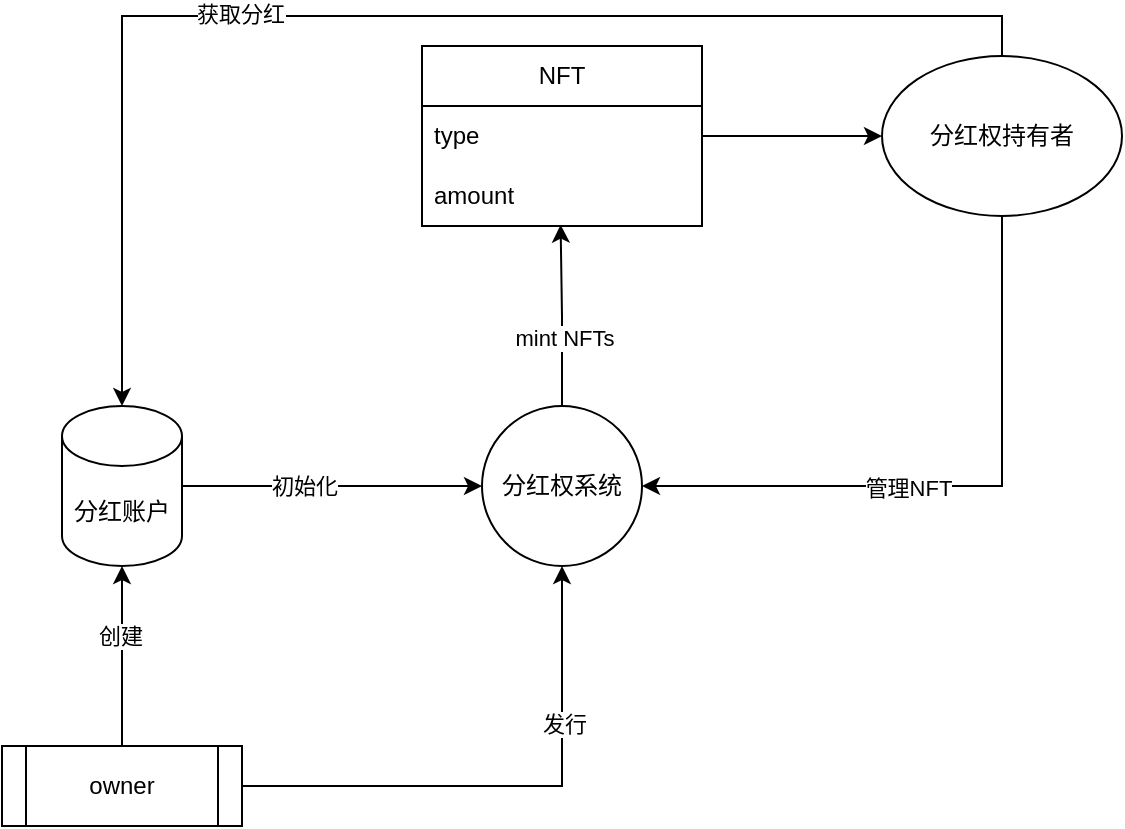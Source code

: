 <mxfile version="21.2.1" type="github">
  <diagram name="第 1 页" id="DEBEGBWJf3Bg5OhGPUIF">
    <mxGraphModel dx="2074" dy="1060" grid="1" gridSize="10" guides="1" tooltips="1" connect="1" arrows="1" fold="1" page="1" pageScale="1" pageWidth="827" pageHeight="1169" math="0" shadow="0">
      <root>
        <mxCell id="0" />
        <mxCell id="1" parent="0" />
        <mxCell id="w1KB9FC0D_1tg7qDYnNi-4" style="edgeStyle=orthogonalEdgeStyle;rounded=0;orthogonalLoop=1;jettySize=auto;html=1;entryX=0;entryY=0.5;entryDx=0;entryDy=0;" edge="1" parent="1" source="w1KB9FC0D_1tg7qDYnNi-1" target="w1KB9FC0D_1tg7qDYnNi-3">
          <mxGeometry relative="1" as="geometry" />
        </mxCell>
        <mxCell id="w1KB9FC0D_1tg7qDYnNi-5" value="初始化" style="edgeLabel;html=1;align=center;verticalAlign=middle;resizable=0;points=[];" vertex="1" connectable="0" parent="w1KB9FC0D_1tg7qDYnNi-4">
          <mxGeometry x="-0.191" relative="1" as="geometry">
            <mxPoint as="offset" />
          </mxGeometry>
        </mxCell>
        <mxCell id="w1KB9FC0D_1tg7qDYnNi-1" value="分红账户" style="shape=cylinder3;whiteSpace=wrap;html=1;boundedLbl=1;backgroundOutline=1;size=15;" vertex="1" parent="1">
          <mxGeometry x="180" y="540" width="60" height="80" as="geometry" />
        </mxCell>
        <mxCell id="w1KB9FC0D_1tg7qDYnNi-6" style="edgeStyle=orthogonalEdgeStyle;rounded=0;orthogonalLoop=1;jettySize=auto;html=1;entryX=0.5;entryY=1;entryDx=0;entryDy=0;entryPerimeter=0;" edge="1" parent="1" source="w1KB9FC0D_1tg7qDYnNi-2" target="w1KB9FC0D_1tg7qDYnNi-1">
          <mxGeometry relative="1" as="geometry" />
        </mxCell>
        <mxCell id="w1KB9FC0D_1tg7qDYnNi-7" value="创建" style="edgeLabel;html=1;align=center;verticalAlign=middle;resizable=0;points=[];" vertex="1" connectable="0" parent="w1KB9FC0D_1tg7qDYnNi-6">
          <mxGeometry x="0.23" y="1" relative="1" as="geometry">
            <mxPoint as="offset" />
          </mxGeometry>
        </mxCell>
        <mxCell id="w1KB9FC0D_1tg7qDYnNi-8" style="edgeStyle=orthogonalEdgeStyle;rounded=0;orthogonalLoop=1;jettySize=auto;html=1;entryX=0.5;entryY=1;entryDx=0;entryDy=0;" edge="1" parent="1" source="w1KB9FC0D_1tg7qDYnNi-2" target="w1KB9FC0D_1tg7qDYnNi-3">
          <mxGeometry relative="1" as="geometry" />
        </mxCell>
        <mxCell id="w1KB9FC0D_1tg7qDYnNi-9" value="发行" style="edgeLabel;html=1;align=center;verticalAlign=middle;resizable=0;points=[];" vertex="1" connectable="0" parent="w1KB9FC0D_1tg7qDYnNi-8">
          <mxGeometry x="0.417" y="-1" relative="1" as="geometry">
            <mxPoint as="offset" />
          </mxGeometry>
        </mxCell>
        <mxCell id="w1KB9FC0D_1tg7qDYnNi-2" value="owner" style="shape=process;whiteSpace=wrap;html=1;backgroundOutline=1;" vertex="1" parent="1">
          <mxGeometry x="150" y="710" width="120" height="40" as="geometry" />
        </mxCell>
        <mxCell id="w1KB9FC0D_1tg7qDYnNi-14" style="edgeStyle=orthogonalEdgeStyle;rounded=0;orthogonalLoop=1;jettySize=auto;html=1;entryX=0.495;entryY=0.978;entryDx=0;entryDy=0;entryPerimeter=0;" edge="1" parent="1" source="w1KB9FC0D_1tg7qDYnNi-3" target="w1KB9FC0D_1tg7qDYnNi-12">
          <mxGeometry relative="1" as="geometry">
            <mxPoint x="430" y="470" as="targetPoint" />
          </mxGeometry>
        </mxCell>
        <mxCell id="w1KB9FC0D_1tg7qDYnNi-15" value="mint NFTs" style="edgeLabel;html=1;align=center;verticalAlign=middle;resizable=0;points=[];" vertex="1" connectable="0" parent="w1KB9FC0D_1tg7qDYnNi-14">
          <mxGeometry x="-0.248" y="-1" relative="1" as="geometry">
            <mxPoint as="offset" />
          </mxGeometry>
        </mxCell>
        <mxCell id="w1KB9FC0D_1tg7qDYnNi-3" value="分红权系统" style="ellipse;whiteSpace=wrap;html=1;aspect=fixed;" vertex="1" parent="1">
          <mxGeometry x="390" y="540" width="80" height="80" as="geometry" />
        </mxCell>
        <mxCell id="w1KB9FC0D_1tg7qDYnNi-10" value="NFT" style="swimlane;fontStyle=0;childLayout=stackLayout;horizontal=1;startSize=30;horizontalStack=0;resizeParent=1;resizeParentMax=0;resizeLast=0;collapsible=1;marginBottom=0;whiteSpace=wrap;html=1;" vertex="1" parent="1">
          <mxGeometry x="360" y="360" width="140" height="90" as="geometry" />
        </mxCell>
        <mxCell id="w1KB9FC0D_1tg7qDYnNi-11" value="type" style="text;strokeColor=none;fillColor=none;align=left;verticalAlign=middle;spacingLeft=4;spacingRight=4;overflow=hidden;points=[[0,0.5],[1,0.5]];portConstraint=eastwest;rotatable=0;whiteSpace=wrap;html=1;" vertex="1" parent="w1KB9FC0D_1tg7qDYnNi-10">
          <mxGeometry y="30" width="140" height="30" as="geometry" />
        </mxCell>
        <mxCell id="w1KB9FC0D_1tg7qDYnNi-12" value="amount" style="text;strokeColor=none;fillColor=none;align=left;verticalAlign=middle;spacingLeft=4;spacingRight=4;overflow=hidden;points=[[0,0.5],[1,0.5]];portConstraint=eastwest;rotatable=0;whiteSpace=wrap;html=1;" vertex="1" parent="w1KB9FC0D_1tg7qDYnNi-10">
          <mxGeometry y="60" width="140" height="30" as="geometry" />
        </mxCell>
        <mxCell id="w1KB9FC0D_1tg7qDYnNi-18" style="edgeStyle=orthogonalEdgeStyle;rounded=0;orthogonalLoop=1;jettySize=auto;html=1;entryX=0.5;entryY=0;entryDx=0;entryDy=0;entryPerimeter=0;exitX=0.5;exitY=0;exitDx=0;exitDy=0;" edge="1" parent="1" source="w1KB9FC0D_1tg7qDYnNi-16" target="w1KB9FC0D_1tg7qDYnNi-1">
          <mxGeometry relative="1" as="geometry" />
        </mxCell>
        <mxCell id="w1KB9FC0D_1tg7qDYnNi-19" value="获取分红" style="edgeLabel;html=1;align=center;verticalAlign=middle;resizable=0;points=[];" vertex="1" connectable="0" parent="w1KB9FC0D_1tg7qDYnNi-18">
          <mxGeometry x="0.225" y="-1" relative="1" as="geometry">
            <mxPoint as="offset" />
          </mxGeometry>
        </mxCell>
        <mxCell id="w1KB9FC0D_1tg7qDYnNi-20" style="edgeStyle=orthogonalEdgeStyle;rounded=0;orthogonalLoop=1;jettySize=auto;html=1;entryX=1;entryY=0.5;entryDx=0;entryDy=0;exitX=0.5;exitY=1;exitDx=0;exitDy=0;" edge="1" parent="1" source="w1KB9FC0D_1tg7qDYnNi-16" target="w1KB9FC0D_1tg7qDYnNi-3">
          <mxGeometry relative="1" as="geometry" />
        </mxCell>
        <mxCell id="w1KB9FC0D_1tg7qDYnNi-21" value="管理NFT" style="edgeLabel;html=1;align=center;verticalAlign=middle;resizable=0;points=[];" vertex="1" connectable="0" parent="w1KB9FC0D_1tg7qDYnNi-20">
          <mxGeometry x="0.158" y="1" relative="1" as="geometry">
            <mxPoint as="offset" />
          </mxGeometry>
        </mxCell>
        <mxCell id="w1KB9FC0D_1tg7qDYnNi-16" value="分红权持有者" style="ellipse;whiteSpace=wrap;html=1;" vertex="1" parent="1">
          <mxGeometry x="590" y="365" width="120" height="80" as="geometry" />
        </mxCell>
        <mxCell id="w1KB9FC0D_1tg7qDYnNi-17" style="edgeStyle=orthogonalEdgeStyle;rounded=0;orthogonalLoop=1;jettySize=auto;html=1;" edge="1" parent="1" source="w1KB9FC0D_1tg7qDYnNi-11" target="w1KB9FC0D_1tg7qDYnNi-16">
          <mxGeometry relative="1" as="geometry" />
        </mxCell>
      </root>
    </mxGraphModel>
  </diagram>
</mxfile>

